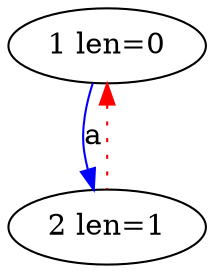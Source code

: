digraph sam {
    1->2[label="a",color=blue];
1->2[color=red,style=dotted,dir=back];
1[label="1 len=0"];
2[label="2 len=1"];
}